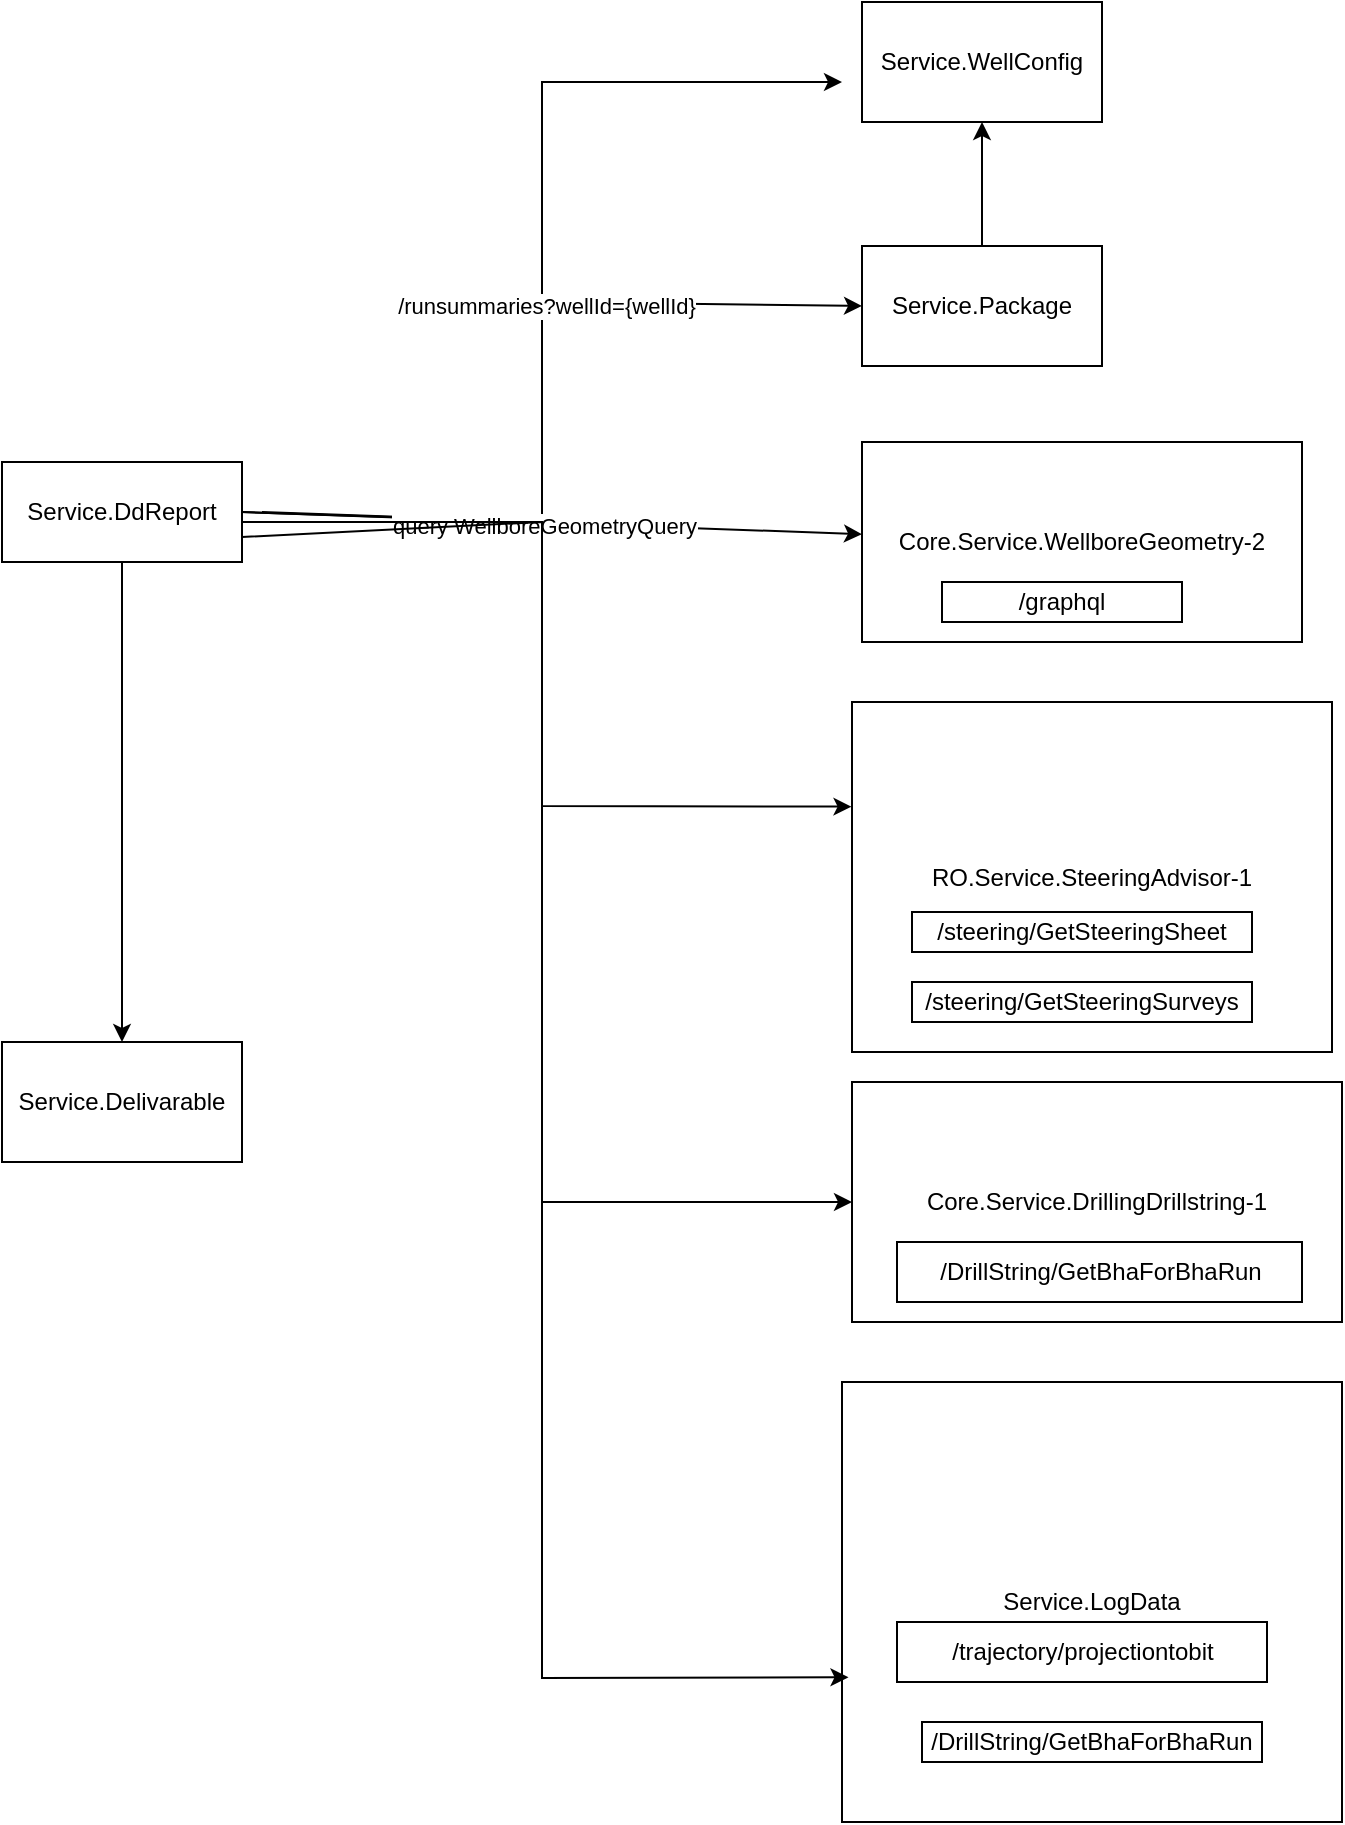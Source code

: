 <mxfile version="24.4.2" type="github">
  <diagram id="C5RBs43oDa-KdzZeNtuy" name="Page-1">
    <mxGraphModel dx="1744" dy="909" grid="1" gridSize="10" guides="1" tooltips="1" connect="1" arrows="1" fold="1" page="1" pageScale="1" pageWidth="827" pageHeight="1169" math="0" shadow="0">
      <root>
        <mxCell id="WIyWlLk6GJQsqaUBKTNV-0" />
        <mxCell id="WIyWlLk6GJQsqaUBKTNV-1" parent="WIyWlLk6GJQsqaUBKTNV-0" />
        <mxCell id="R8mopDZ6BEZe_VBbdvk4-1" value="Service.DdReport" style="rounded=0;whiteSpace=wrap;html=1;" vertex="1" parent="WIyWlLk6GJQsqaUBKTNV-1">
          <mxGeometry x="130" y="230" width="120" height="50" as="geometry" />
        </mxCell>
        <mxCell id="R8mopDZ6BEZe_VBbdvk4-2" value="Service.Delivarable" style="rounded=0;whiteSpace=wrap;html=1;" vertex="1" parent="WIyWlLk6GJQsqaUBKTNV-1">
          <mxGeometry x="130" y="520" width="120" height="60" as="geometry" />
        </mxCell>
        <mxCell id="R8mopDZ6BEZe_VBbdvk4-5" value="Service.WellConfig" style="rounded=0;whiteSpace=wrap;html=1;" vertex="1" parent="WIyWlLk6GJQsqaUBKTNV-1">
          <mxGeometry x="560" width="120" height="60" as="geometry" />
        </mxCell>
        <mxCell id="R8mopDZ6BEZe_VBbdvk4-6" value="Service.Package" style="rounded=0;whiteSpace=wrap;html=1;" vertex="1" parent="WIyWlLk6GJQsqaUBKTNV-1">
          <mxGeometry x="560" y="122" width="120" height="60" as="geometry" />
        </mxCell>
        <mxCell id="R8mopDZ6BEZe_VBbdvk4-8" value="" style="endArrow=classic;html=1;rounded=0;exitX=1;exitY=0.5;exitDx=0;exitDy=0;entryX=0;entryY=0.5;entryDx=0;entryDy=0;" edge="1" parent="WIyWlLk6GJQsqaUBKTNV-1" source="R8mopDZ6BEZe_VBbdvk4-1" target="R8mopDZ6BEZe_VBbdvk4-6">
          <mxGeometry width="50" height="50" relative="1" as="geometry">
            <mxPoint x="390" y="350" as="sourcePoint" />
            <mxPoint x="360" y="250" as="targetPoint" />
            <Array as="points">
              <mxPoint x="400" y="260" />
              <mxPoint x="400" y="150" />
            </Array>
          </mxGeometry>
        </mxCell>
        <mxCell id="R8mopDZ6BEZe_VBbdvk4-9" value="" style="endArrow=classic;html=1;rounded=0;" edge="1" parent="WIyWlLk6GJQsqaUBKTNV-1">
          <mxGeometry width="50" height="50" relative="1" as="geometry">
            <mxPoint x="260" y="255" as="sourcePoint" />
            <mxPoint x="550" y="40" as="targetPoint" />
            <Array as="points">
              <mxPoint x="400" y="260" />
              <mxPoint x="400" y="40" />
            </Array>
          </mxGeometry>
        </mxCell>
        <mxCell id="R8mopDZ6BEZe_VBbdvk4-10" value="/runsummaries?wellId={wellId}" style="edgeLabel;html=1;align=center;verticalAlign=middle;resizable=0;points=[];" vertex="1" connectable="0" parent="R8mopDZ6BEZe_VBbdvk4-9">
          <mxGeometry x="-0.027" y="-2" relative="1" as="geometry">
            <mxPoint as="offset" />
          </mxGeometry>
        </mxCell>
        <mxCell id="R8mopDZ6BEZe_VBbdvk4-11" value="Core.Service.WellboreGeometry-2" style="rounded=0;whiteSpace=wrap;html=1;" vertex="1" parent="WIyWlLk6GJQsqaUBKTNV-1">
          <mxGeometry x="560" y="220" width="220" height="100" as="geometry" />
        </mxCell>
        <mxCell id="R8mopDZ6BEZe_VBbdvk4-12" value="/graphql" style="rounded=0;whiteSpace=wrap;html=1;" vertex="1" parent="WIyWlLk6GJQsqaUBKTNV-1">
          <mxGeometry x="600" y="290" width="120" height="20" as="geometry" />
        </mxCell>
        <mxCell id="R8mopDZ6BEZe_VBbdvk4-13" value="" style="endArrow=classic;html=1;rounded=0;exitX=1;exitY=0.5;exitDx=0;exitDy=0;" edge="1" parent="WIyWlLk6GJQsqaUBKTNV-1" source="R8mopDZ6BEZe_VBbdvk4-1" target="R8mopDZ6BEZe_VBbdvk4-11">
          <mxGeometry width="50" height="50" relative="1" as="geometry">
            <mxPoint x="390" y="250" as="sourcePoint" />
            <mxPoint x="440" y="200" as="targetPoint" />
          </mxGeometry>
        </mxCell>
        <mxCell id="R8mopDZ6BEZe_VBbdvk4-15" value="query WellboreGeometryQuery" style="edgeLabel;html=1;align=center;verticalAlign=middle;resizable=0;points=[];" vertex="1" connectable="0" parent="R8mopDZ6BEZe_VBbdvk4-13">
          <mxGeometry x="-0.029" y="-1" relative="1" as="geometry">
            <mxPoint as="offset" />
          </mxGeometry>
        </mxCell>
        <mxCell id="R8mopDZ6BEZe_VBbdvk4-16" value="RO.Service.SteeringAdvisor-1" style="rounded=0;whiteSpace=wrap;html=1;" vertex="1" parent="WIyWlLk6GJQsqaUBKTNV-1">
          <mxGeometry x="555" y="350" width="240" height="175" as="geometry" />
        </mxCell>
        <mxCell id="R8mopDZ6BEZe_VBbdvk4-17" value="/steering/GetSteeringSheet" style="rounded=0;whiteSpace=wrap;html=1;" vertex="1" parent="WIyWlLk6GJQsqaUBKTNV-1">
          <mxGeometry x="585" y="455" width="170" height="20" as="geometry" />
        </mxCell>
        <mxCell id="R8mopDZ6BEZe_VBbdvk4-18" value="/steering/GetSteeringSurveys" style="rounded=0;whiteSpace=wrap;html=1;" vertex="1" parent="WIyWlLk6GJQsqaUBKTNV-1">
          <mxGeometry x="585" y="490" width="170" height="20" as="geometry" />
        </mxCell>
        <mxCell id="R8mopDZ6BEZe_VBbdvk4-19" value="" style="endArrow=classic;html=1;rounded=0;entryX=-0.001;entryY=0.299;entryDx=0;entryDy=0;entryPerimeter=0;" edge="1" parent="WIyWlLk6GJQsqaUBKTNV-1" target="R8mopDZ6BEZe_VBbdvk4-16">
          <mxGeometry width="50" height="50" relative="1" as="geometry">
            <mxPoint x="250" y="260" as="sourcePoint" />
            <mxPoint x="440" y="500" as="targetPoint" />
            <Array as="points">
              <mxPoint x="400" y="260" />
              <mxPoint x="400" y="402" />
            </Array>
          </mxGeometry>
        </mxCell>
        <mxCell id="R8mopDZ6BEZe_VBbdvk4-20" value="Service.LogData" style="rounded=0;whiteSpace=wrap;html=1;" vertex="1" parent="WIyWlLk6GJQsqaUBKTNV-1">
          <mxGeometry x="550" y="690" width="250" height="220" as="geometry" />
        </mxCell>
        <mxCell id="R8mopDZ6BEZe_VBbdvk4-21" value="/trajectory/projectiontobit" style="rounded=0;whiteSpace=wrap;html=1;" vertex="1" parent="WIyWlLk6GJQsqaUBKTNV-1">
          <mxGeometry x="577.5" y="810" width="185" height="30" as="geometry" />
        </mxCell>
        <mxCell id="R8mopDZ6BEZe_VBbdvk4-22" value="Core.Service.DrillingDrillstring-1" style="rounded=0;whiteSpace=wrap;html=1;" vertex="1" parent="WIyWlLk6GJQsqaUBKTNV-1">
          <mxGeometry x="555" y="540" width="245" height="120" as="geometry" />
        </mxCell>
        <mxCell id="R8mopDZ6BEZe_VBbdvk4-23" value="" style="endArrow=classic;html=1;rounded=0;entryX=0;entryY=0.5;entryDx=0;entryDy=0;exitX=1;exitY=0.75;exitDx=0;exitDy=0;" edge="1" parent="WIyWlLk6GJQsqaUBKTNV-1" source="R8mopDZ6BEZe_VBbdvk4-1" target="R8mopDZ6BEZe_VBbdvk4-22">
          <mxGeometry width="50" height="50" relative="1" as="geometry">
            <mxPoint x="230" y="290" as="sourcePoint" />
            <mxPoint x="440" y="500" as="targetPoint" />
            <Array as="points">
              <mxPoint x="400" y="260" />
              <mxPoint x="400" y="600" />
            </Array>
          </mxGeometry>
        </mxCell>
        <mxCell id="R8mopDZ6BEZe_VBbdvk4-24" value="/DrillString/GetBhaForBhaRun" style="rounded=0;whiteSpace=wrap;html=1;" vertex="1" parent="WIyWlLk6GJQsqaUBKTNV-1">
          <mxGeometry x="590" y="860" width="170" height="20" as="geometry" />
        </mxCell>
        <mxCell id="R8mopDZ6BEZe_VBbdvk4-25" value="" style="endArrow=classic;html=1;rounded=0;exitX=0.5;exitY=0;exitDx=0;exitDy=0;" edge="1" parent="WIyWlLk6GJQsqaUBKTNV-1" source="R8mopDZ6BEZe_VBbdvk4-6">
          <mxGeometry width="50" height="50" relative="1" as="geometry">
            <mxPoint x="570" y="110" as="sourcePoint" />
            <mxPoint x="620" y="60" as="targetPoint" />
          </mxGeometry>
        </mxCell>
        <mxCell id="R8mopDZ6BEZe_VBbdvk4-26" style="edgeStyle=orthogonalEdgeStyle;rounded=0;orthogonalLoop=1;jettySize=auto;html=1;entryX=0.5;entryY=0;entryDx=0;entryDy=0;" edge="1" parent="WIyWlLk6GJQsqaUBKTNV-1" source="R8mopDZ6BEZe_VBbdvk4-1" target="R8mopDZ6BEZe_VBbdvk4-2">
          <mxGeometry relative="1" as="geometry" />
        </mxCell>
        <mxCell id="R8mopDZ6BEZe_VBbdvk4-28" value="/DrillString/GetBhaForBhaRun" style="rounded=0;whiteSpace=wrap;html=1;" vertex="1" parent="WIyWlLk6GJQsqaUBKTNV-1">
          <mxGeometry x="577.5" y="620" width="202.5" height="30" as="geometry" />
        </mxCell>
        <mxCell id="R8mopDZ6BEZe_VBbdvk4-29" value="" style="endArrow=classic;html=1;rounded=0;entryX=0.013;entryY=0.671;entryDx=0;entryDy=0;entryPerimeter=0;" edge="1" parent="WIyWlLk6GJQsqaUBKTNV-1" target="R8mopDZ6BEZe_VBbdvk4-20">
          <mxGeometry width="50" height="50" relative="1" as="geometry">
            <mxPoint x="400" y="600" as="sourcePoint" />
            <mxPoint x="350" y="600" as="targetPoint" />
            <Array as="points">
              <mxPoint x="400" y="838" />
            </Array>
          </mxGeometry>
        </mxCell>
      </root>
    </mxGraphModel>
  </diagram>
</mxfile>
